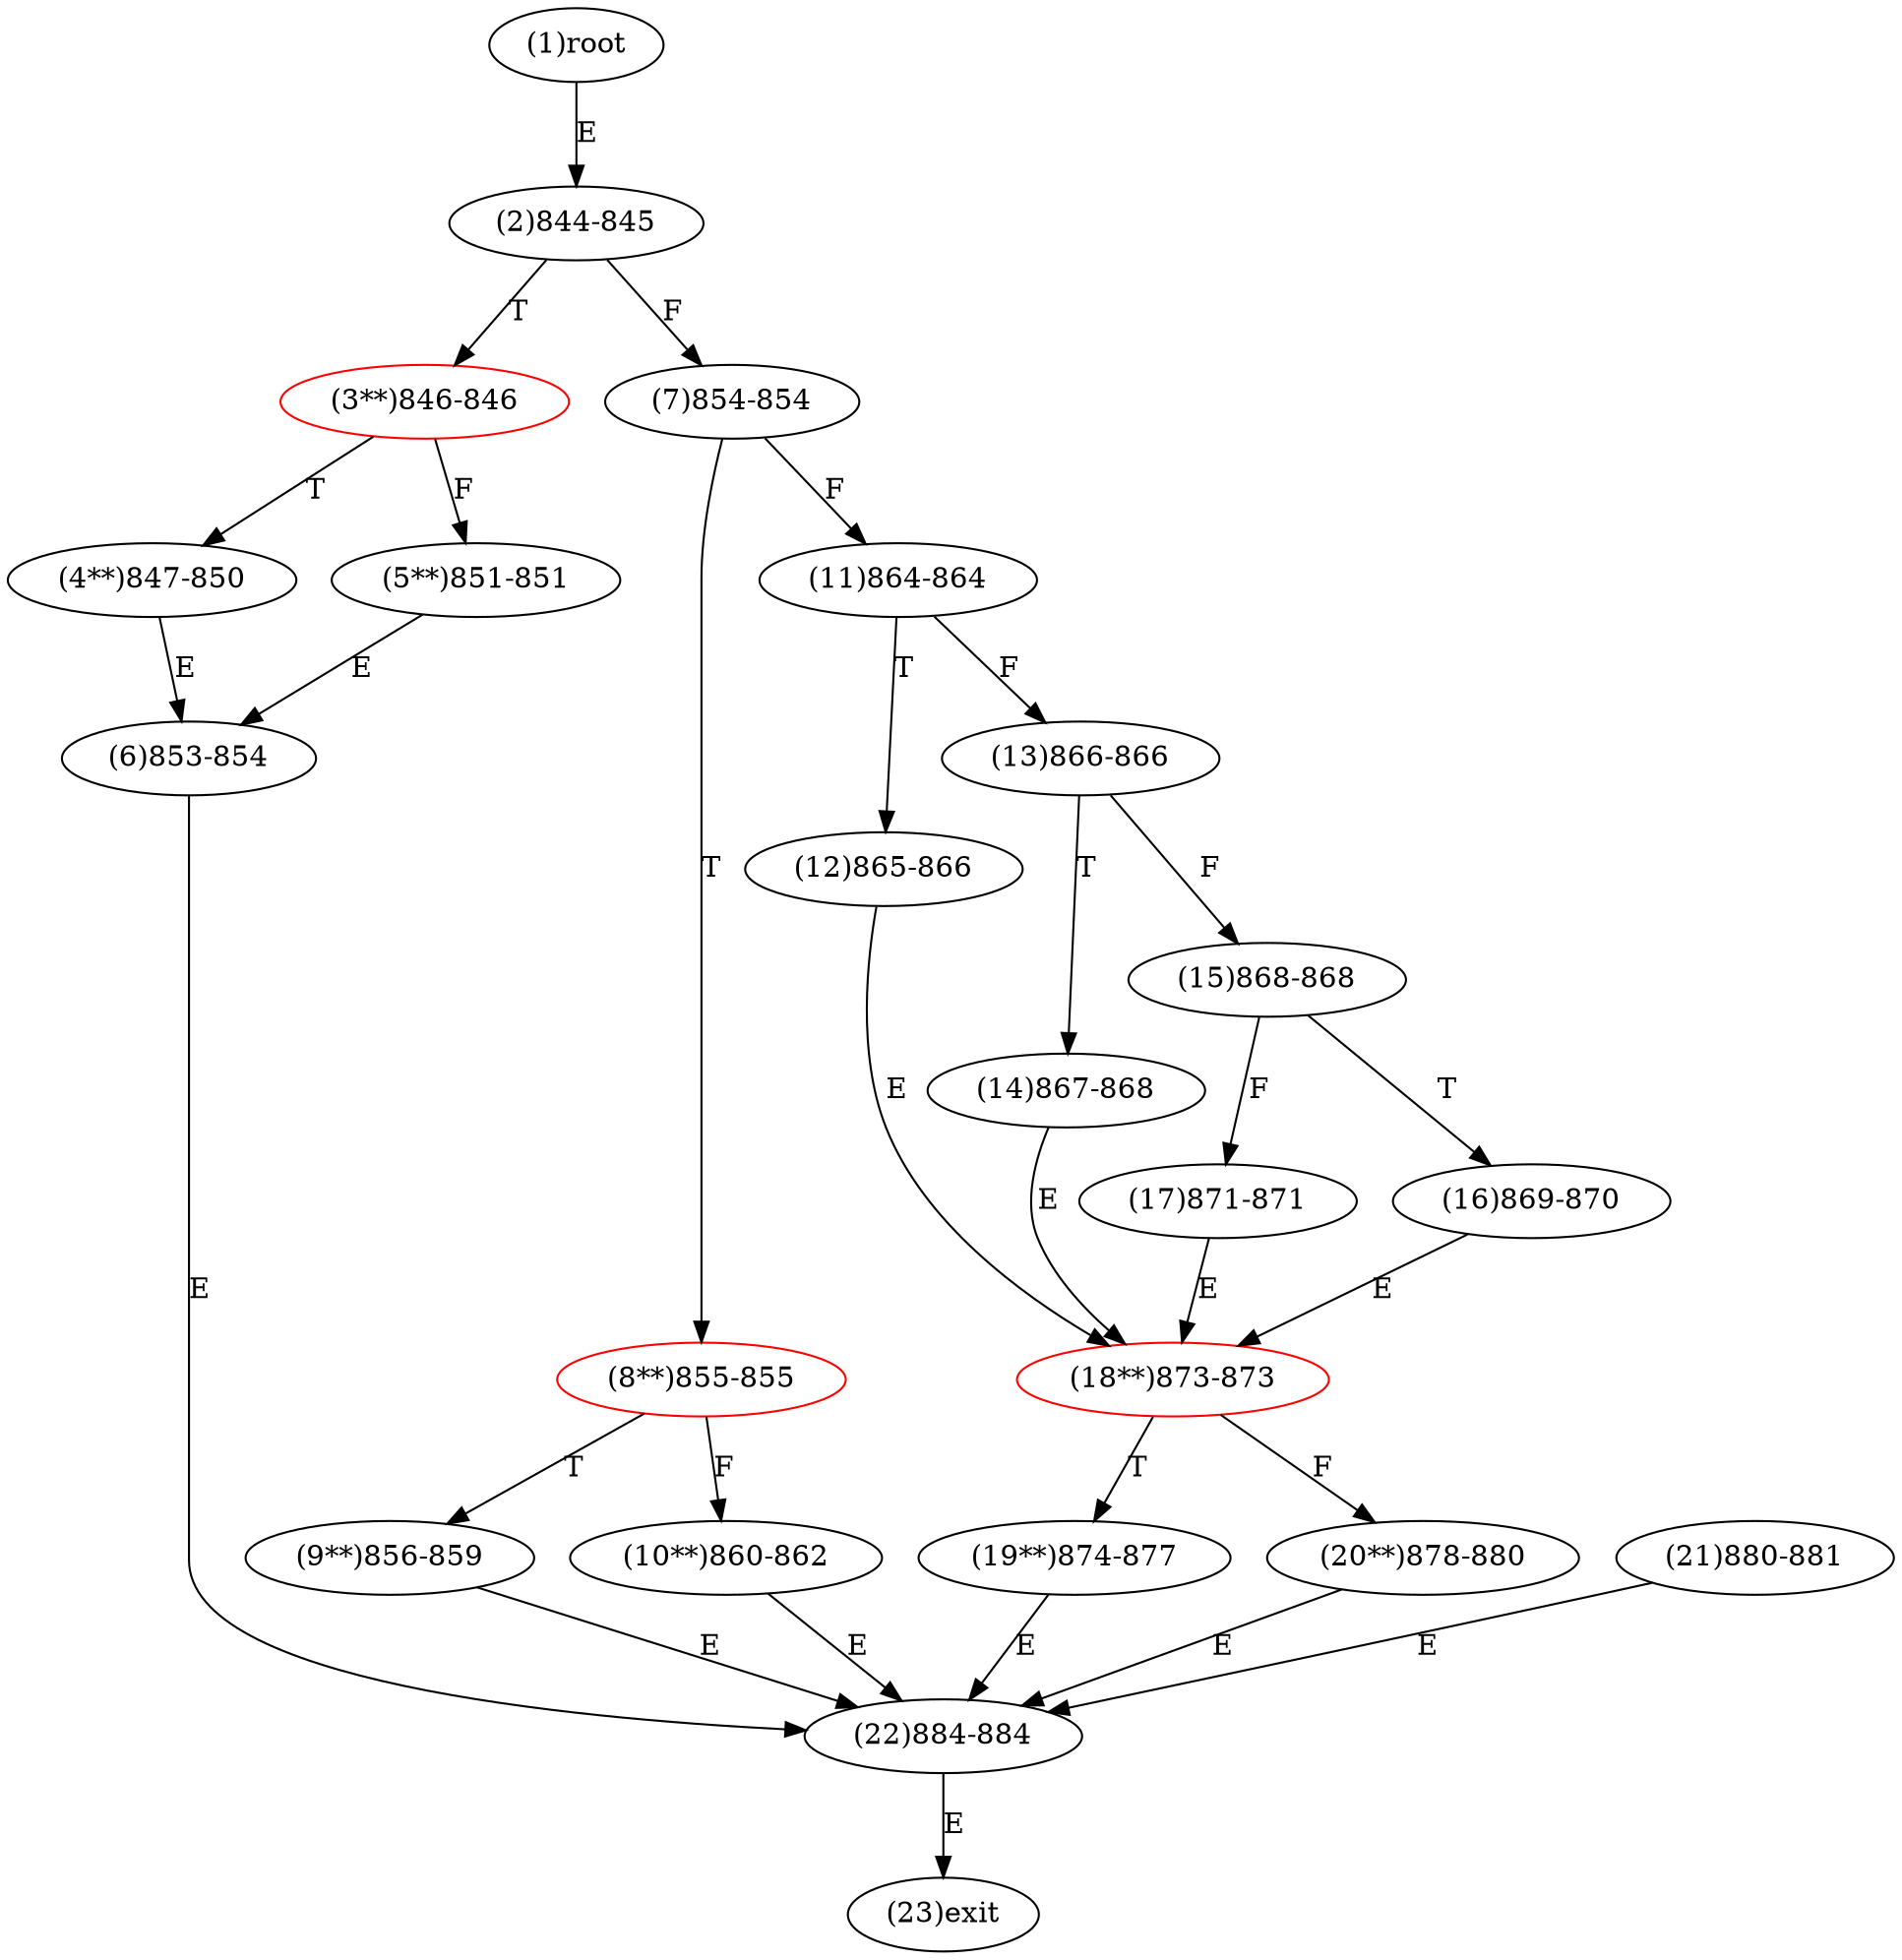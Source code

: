 digraph "" { 
1[ label="(1)root"];
2[ label="(2)844-845"];
3[ label="(3**)846-846",color=red];
4[ label="(4**)847-850"];
5[ label="(5**)851-851"];
6[ label="(6)853-854"];
7[ label="(7)854-854"];
8[ label="(8**)855-855",color=red];
9[ label="(9**)856-859"];
10[ label="(10**)860-862"];
11[ label="(11)864-864"];
12[ label="(12)865-866"];
13[ label="(13)866-866"];
14[ label="(14)867-868"];
15[ label="(15)868-868"];
17[ label="(17)871-871"];
16[ label="(16)869-870"];
19[ label="(19**)874-877"];
18[ label="(18**)873-873",color=red];
21[ label="(21)880-881"];
20[ label="(20**)878-880"];
23[ label="(23)exit"];
22[ label="(22)884-884"];
1->2[ label="E"];
2->7[ label="F"];
2->3[ label="T"];
3->5[ label="F"];
3->4[ label="T"];
4->6[ label="E"];
5->6[ label="E"];
6->22[ label="E"];
7->11[ label="F"];
7->8[ label="T"];
8->10[ label="F"];
8->9[ label="T"];
9->22[ label="E"];
10->22[ label="E"];
11->13[ label="F"];
11->12[ label="T"];
12->18[ label="E"];
13->15[ label="F"];
13->14[ label="T"];
14->18[ label="E"];
15->17[ label="F"];
15->16[ label="T"];
16->18[ label="E"];
17->18[ label="E"];
18->20[ label="F"];
18->19[ label="T"];
19->22[ label="E"];
20->22[ label="E"];
21->22[ label="E"];
22->23[ label="E"];
}